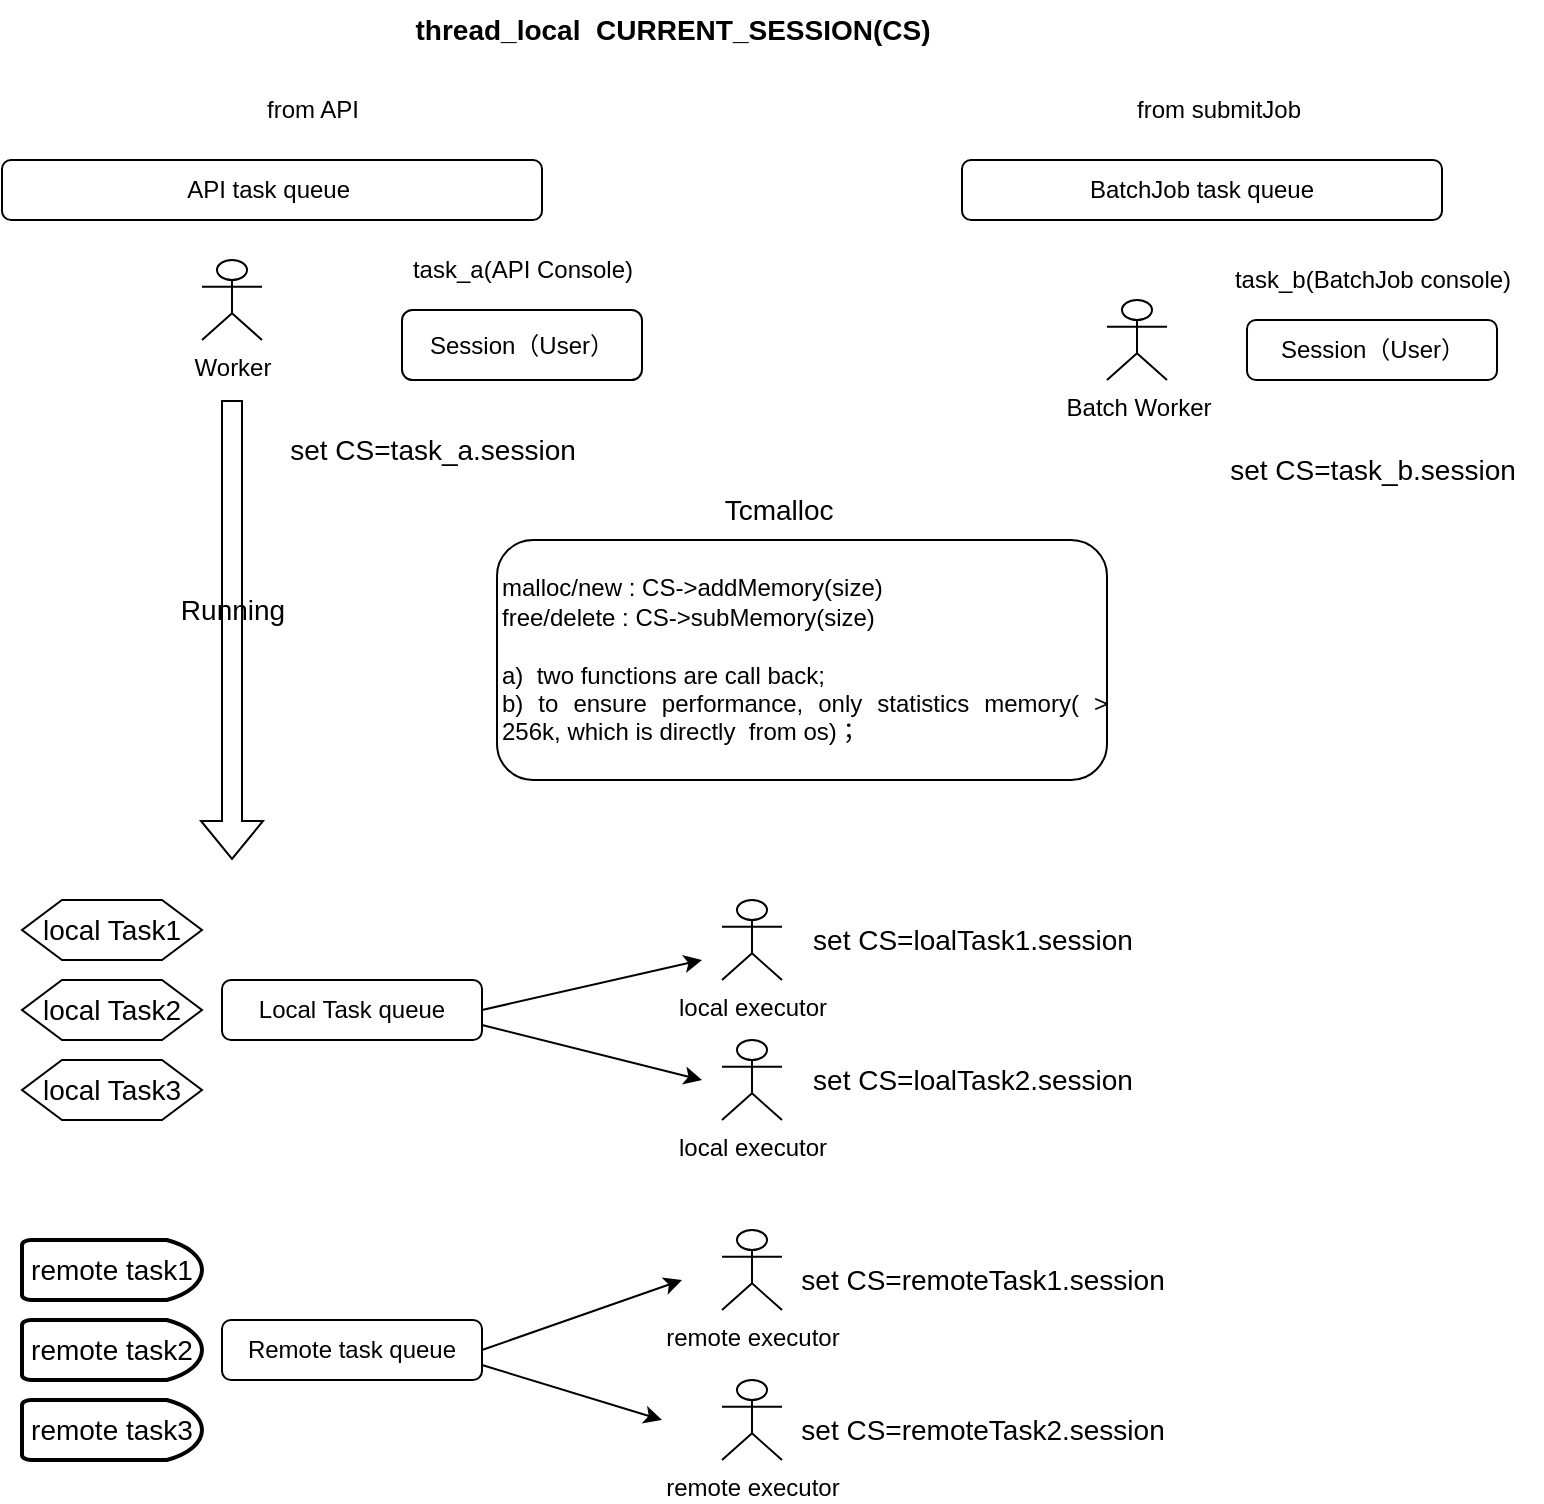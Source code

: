 <mxfile version="20.8.20" type="github">
  <diagram name="Page-1" id="OueZSBzGdOtqWE-YGNCN">
    <mxGraphModel dx="1288" dy="834" grid="1" gridSize="10" guides="1" tooltips="1" connect="1" arrows="1" fold="1" page="1" pageScale="1" pageWidth="850" pageHeight="1100" math="0" shadow="0">
      <root>
        <mxCell id="0" />
        <mxCell id="1" parent="0" />
        <object label="Local Task queue" id="unKX8CNpKu8TF3P_iaZm-3">
          <mxCell style="rounded=1;whiteSpace=wrap;html=1;" vertex="1" parent="1">
            <mxGeometry x="110" y="600" width="130" height="30" as="geometry" />
          </mxCell>
        </object>
        <object label="BatchJob task queue" id="unKX8CNpKu8TF3P_iaZm-4">
          <mxCell style="rounded=1;whiteSpace=wrap;html=1;" vertex="1" parent="1">
            <mxGeometry x="480" y="190" width="240" height="30" as="geometry" />
          </mxCell>
        </object>
        <mxCell id="unKX8CNpKu8TF3P_iaZm-6" value="Worker" style="shape=umlActor;verticalLabelPosition=bottom;verticalAlign=top;html=1;outlineConnect=0;" vertex="1" parent="1">
          <mxGeometry x="100" y="240" width="30" height="40" as="geometry" />
        </mxCell>
        <mxCell id="unKX8CNpKu8TF3P_iaZm-7" value="Batch Worker" style="shape=umlActor;verticalLabelPosition=bottom;verticalAlign=top;html=1;outlineConnect=0;" vertex="1" parent="1">
          <mxGeometry x="552.5" y="260" width="30" height="40" as="geometry" />
        </mxCell>
        <mxCell id="unKX8CNpKu8TF3P_iaZm-10" value="from API" style="text;html=1;align=center;verticalAlign=middle;resizable=0;points=[];autosize=1;strokeColor=none;fillColor=none;" vertex="1" parent="1">
          <mxGeometry x="120" y="150" width="70" height="30" as="geometry" />
        </mxCell>
        <mxCell id="unKX8CNpKu8TF3P_iaZm-11" value="from submitJob" style="text;html=1;align=center;verticalAlign=middle;resizable=0;points=[];autosize=1;strokeColor=none;fillColor=none;" vertex="1" parent="1">
          <mxGeometry x="552.5" y="150" width="110" height="30" as="geometry" />
        </mxCell>
        <mxCell id="unKX8CNpKu8TF3P_iaZm-20" value="Session（User）" style="rounded=1;whiteSpace=wrap;html=1;" vertex="1" parent="1">
          <mxGeometry x="200" y="265" width="120" height="35" as="geometry" />
        </mxCell>
        <mxCell id="unKX8CNpKu8TF3P_iaZm-21" value="task_a(API Console)" style="text;html=1;align=center;verticalAlign=middle;resizable=0;points=[];autosize=1;strokeColor=none;fillColor=none;" vertex="1" parent="1">
          <mxGeometry x="195" y="230" width="130" height="30" as="geometry" />
        </mxCell>
        <mxCell id="unKX8CNpKu8TF3P_iaZm-27" value="Session（User）" style="rounded=1;whiteSpace=wrap;html=1;" vertex="1" parent="1">
          <mxGeometry x="622.5" y="270" width="125" height="30" as="geometry" />
        </mxCell>
        <mxCell id="unKX8CNpKu8TF3P_iaZm-28" value="task_b(BatchJob console)" style="text;html=1;align=center;verticalAlign=middle;resizable=0;points=[];autosize=1;strokeColor=none;fillColor=none;" vertex="1" parent="1">
          <mxGeometry x="605" y="235" width="160" height="30" as="geometry" />
        </mxCell>
        <mxCell id="unKX8CNpKu8TF3P_iaZm-31" value="&lt;b&gt;&lt;font style=&quot;font-size: 14px;&quot;&gt;thread_local&amp;nbsp; CURRENT_SESSION(CS)&lt;/font&gt;&lt;/b&gt;" style="text;html=1;align=center;verticalAlign=middle;resizable=0;points=[];autosize=1;strokeColor=none;fillColor=none;" vertex="1" parent="1">
          <mxGeometry x="195" y="110" width="280" height="30" as="geometry" />
        </mxCell>
        <mxCell id="unKX8CNpKu8TF3P_iaZm-33" value="set CS=loalTask1.session" style="text;html=1;align=center;verticalAlign=middle;resizable=0;points=[];autosize=1;strokeColor=none;fillColor=none;fontSize=14;" vertex="1" parent="1">
          <mxGeometry x="395" y="565" width="180" height="30" as="geometry" />
        </mxCell>
        <mxCell id="unKX8CNpKu8TF3P_iaZm-34" value="set CS=task_a.session" style="text;html=1;align=center;verticalAlign=middle;resizable=0;points=[];autosize=1;strokeColor=none;fillColor=none;fontSize=14;" vertex="1" parent="1">
          <mxGeometry x="130" y="320" width="170" height="30" as="geometry" />
        </mxCell>
        <mxCell id="unKX8CNpKu8TF3P_iaZm-36" value="" style="shape=flexArrow;endArrow=classic;html=1;rounded=0;fontSize=14;" edge="1" parent="1">
          <mxGeometry width="50" height="50" relative="1" as="geometry">
            <mxPoint x="115" y="310" as="sourcePoint" />
            <mxPoint x="115" y="540" as="targetPoint" />
          </mxGeometry>
        </mxCell>
        <mxCell id="unKX8CNpKu8TF3P_iaZm-37" value="Running" style="text;html=1;align=center;verticalAlign=middle;resizable=0;points=[];autosize=1;strokeColor=none;fillColor=none;fontSize=14;" vertex="1" parent="1">
          <mxGeometry x="75" y="400" width="80" height="30" as="geometry" />
        </mxCell>
        <object label="API task queue&amp;nbsp;" id="unKX8CNpKu8TF3P_iaZm-38">
          <mxCell style="rounded=1;whiteSpace=wrap;html=1;" vertex="1" parent="1">
            <mxGeometry y="190" width="270" height="30" as="geometry" />
          </mxCell>
        </object>
        <object label="Remote task queue" id="unKX8CNpKu8TF3P_iaZm-39">
          <mxCell style="rounded=1;whiteSpace=wrap;html=1;" vertex="1" parent="1">
            <mxGeometry x="110" y="770" width="130" height="30" as="geometry" />
          </mxCell>
        </object>
        <mxCell id="unKX8CNpKu8TF3P_iaZm-41" value="local Task1" style="shape=hexagon;perimeter=hexagonPerimeter2;whiteSpace=wrap;html=1;fixedSize=1;fontSize=14;" vertex="1" parent="1">
          <mxGeometry x="10" y="560" width="90" height="30" as="geometry" />
        </mxCell>
        <mxCell id="unKX8CNpKu8TF3P_iaZm-43" value="local Task3" style="shape=hexagon;perimeter=hexagonPerimeter2;whiteSpace=wrap;html=1;fixedSize=1;fontSize=14;" vertex="1" parent="1">
          <mxGeometry x="10" y="640" width="90" height="30" as="geometry" />
        </mxCell>
        <mxCell id="unKX8CNpKu8TF3P_iaZm-44" value="local Task2" style="shape=hexagon;perimeter=hexagonPerimeter2;whiteSpace=wrap;html=1;fixedSize=1;fontSize=14;" vertex="1" parent="1">
          <mxGeometry x="10" y="600" width="90" height="30" as="geometry" />
        </mxCell>
        <mxCell id="unKX8CNpKu8TF3P_iaZm-45" value="remote task1" style="strokeWidth=2;html=1;shape=mxgraph.flowchart.delay;whiteSpace=wrap;fontSize=14;" vertex="1" parent="1">
          <mxGeometry x="10" y="730" width="90" height="30" as="geometry" />
        </mxCell>
        <mxCell id="unKX8CNpKu8TF3P_iaZm-46" value="remote task2" style="strokeWidth=2;html=1;shape=mxgraph.flowchart.delay;whiteSpace=wrap;fontSize=14;" vertex="1" parent="1">
          <mxGeometry x="10" y="770" width="90" height="30" as="geometry" />
        </mxCell>
        <mxCell id="unKX8CNpKu8TF3P_iaZm-47" value="remote task3" style="strokeWidth=2;html=1;shape=mxgraph.flowchart.delay;whiteSpace=wrap;fontSize=14;" vertex="1" parent="1">
          <mxGeometry x="10" y="810" width="90" height="30" as="geometry" />
        </mxCell>
        <mxCell id="unKX8CNpKu8TF3P_iaZm-50" value="local executor" style="shape=umlActor;verticalLabelPosition=bottom;verticalAlign=top;html=1;outlineConnect=0;" vertex="1" parent="1">
          <mxGeometry x="360" y="560" width="30" height="40" as="geometry" />
        </mxCell>
        <mxCell id="unKX8CNpKu8TF3P_iaZm-51" value="remote executor" style="shape=umlActor;verticalLabelPosition=bottom;verticalAlign=top;html=1;outlineConnect=0;" vertex="1" parent="1">
          <mxGeometry x="360" y="725" width="30" height="40" as="geometry" />
        </mxCell>
        <mxCell id="unKX8CNpKu8TF3P_iaZm-56" value="set CS=loalTask2.session" style="text;html=1;align=center;verticalAlign=middle;resizable=0;points=[];autosize=1;strokeColor=none;fillColor=none;fontSize=14;" vertex="1" parent="1">
          <mxGeometry x="395" y="635" width="180" height="30" as="geometry" />
        </mxCell>
        <mxCell id="unKX8CNpKu8TF3P_iaZm-57" value="local executor" style="shape=umlActor;verticalLabelPosition=bottom;verticalAlign=top;html=1;outlineConnect=0;" vertex="1" parent="1">
          <mxGeometry x="360" y="630" width="30" height="40" as="geometry" />
        </mxCell>
        <mxCell id="unKX8CNpKu8TF3P_iaZm-58" value="set CS=remoteTask1.session" style="text;html=1;align=center;verticalAlign=middle;resizable=0;points=[];autosize=1;strokeColor=none;fillColor=none;fontSize=14;" vertex="1" parent="1">
          <mxGeometry x="385" y="735" width="210" height="30" as="geometry" />
        </mxCell>
        <mxCell id="unKX8CNpKu8TF3P_iaZm-59" value="remote executor" style="shape=umlActor;verticalLabelPosition=bottom;verticalAlign=top;html=1;outlineConnect=0;" vertex="1" parent="1">
          <mxGeometry x="360" y="800" width="30" height="40" as="geometry" />
        </mxCell>
        <mxCell id="unKX8CNpKu8TF3P_iaZm-60" value="set CS=remoteTask2.session" style="text;html=1;align=center;verticalAlign=middle;resizable=0;points=[];autosize=1;strokeColor=none;fillColor=none;fontSize=14;" vertex="1" parent="1">
          <mxGeometry x="385" y="810" width="210" height="30" as="geometry" />
        </mxCell>
        <mxCell id="unKX8CNpKu8TF3P_iaZm-61" value="" style="endArrow=classic;html=1;rounded=0;fontSize=14;exitX=1;exitY=0.5;exitDx=0;exitDy=0;" edge="1" parent="1" source="unKX8CNpKu8TF3P_iaZm-3">
          <mxGeometry width="50" height="50" relative="1" as="geometry">
            <mxPoint x="210" y="720" as="sourcePoint" />
            <mxPoint x="350" y="590" as="targetPoint" />
          </mxGeometry>
        </mxCell>
        <mxCell id="unKX8CNpKu8TF3P_iaZm-62" value="" style="endArrow=classic;html=1;rounded=0;fontSize=14;exitX=1;exitY=0.75;exitDx=0;exitDy=0;" edge="1" parent="1" source="unKX8CNpKu8TF3P_iaZm-3">
          <mxGeometry width="50" height="50" relative="1" as="geometry">
            <mxPoint x="280" y="625" as="sourcePoint" />
            <mxPoint x="350" y="650" as="targetPoint" />
          </mxGeometry>
        </mxCell>
        <mxCell id="unKX8CNpKu8TF3P_iaZm-63" value="" style="endArrow=classic;html=1;rounded=0;fontSize=14;exitX=1;exitY=0.5;exitDx=0;exitDy=0;" edge="1" parent="1">
          <mxGeometry width="50" height="50" relative="1" as="geometry">
            <mxPoint x="240" y="785" as="sourcePoint" />
            <mxPoint x="340" y="750" as="targetPoint" />
          </mxGeometry>
        </mxCell>
        <mxCell id="unKX8CNpKu8TF3P_iaZm-64" value="" style="endArrow=classic;html=1;rounded=0;fontSize=14;exitX=1;exitY=0.75;exitDx=0;exitDy=0;" edge="1" parent="1" source="unKX8CNpKu8TF3P_iaZm-39">
          <mxGeometry width="50" height="50" relative="1" as="geometry">
            <mxPoint x="250" y="790" as="sourcePoint" />
            <mxPoint x="330" y="820" as="targetPoint" />
          </mxGeometry>
        </mxCell>
        <mxCell id="unKX8CNpKu8TF3P_iaZm-67" value="Tcmalloc&amp;nbsp;" style="text;html=1;align=center;verticalAlign=middle;resizable=0;points=[];autosize=1;strokeColor=none;fillColor=none;fontSize=14;" vertex="1" parent="1">
          <mxGeometry x="350" y="350" width="80" height="30" as="geometry" />
        </mxCell>
        <mxCell id="unKX8CNpKu8TF3P_iaZm-68" value="&lt;div style=&quot;text-align: justify;&quot;&gt;&lt;span style=&quot;background-color: initial;&quot;&gt;malloc/new : CS-&amp;gt;addMemory(size)&lt;/span&gt;&lt;/div&gt;&lt;div style=&quot;text-align: justify;&quot;&gt;&lt;span style=&quot;background-color: initial;&quot;&gt;free/delete : CS-&amp;gt;subMemory(size)&amp;nbsp;&lt;/span&gt;&lt;/div&gt;&lt;div style=&quot;text-align: justify;&quot;&gt;&lt;span style=&quot;background-color: initial;&quot;&gt;&lt;br&gt;&lt;/span&gt;&lt;/div&gt;&lt;div style=&quot;text-align: justify;&quot;&gt;a)&amp;nbsp; two functions are call back;&amp;nbsp;&lt;/div&gt;&lt;div style=&quot;text-align: justify;&quot;&gt;b) to ensure performance, only statistics memory( &amp;gt; 256k, which is directly&amp;nbsp; from os)；&lt;/div&gt;" style="rounded=1;whiteSpace=wrap;html=1;align=left;" vertex="1" parent="1">
          <mxGeometry x="247.5" y="380" width="305" height="120" as="geometry" />
        </mxCell>
        <mxCell id="unKX8CNpKu8TF3P_iaZm-74" value="set CS=task_b.session" style="text;html=1;align=center;verticalAlign=middle;resizable=0;points=[];autosize=1;strokeColor=none;fillColor=none;fontSize=14;" vertex="1" parent="1">
          <mxGeometry x="600" y="330" width="170" height="30" as="geometry" />
        </mxCell>
      </root>
    </mxGraphModel>
  </diagram>
</mxfile>
